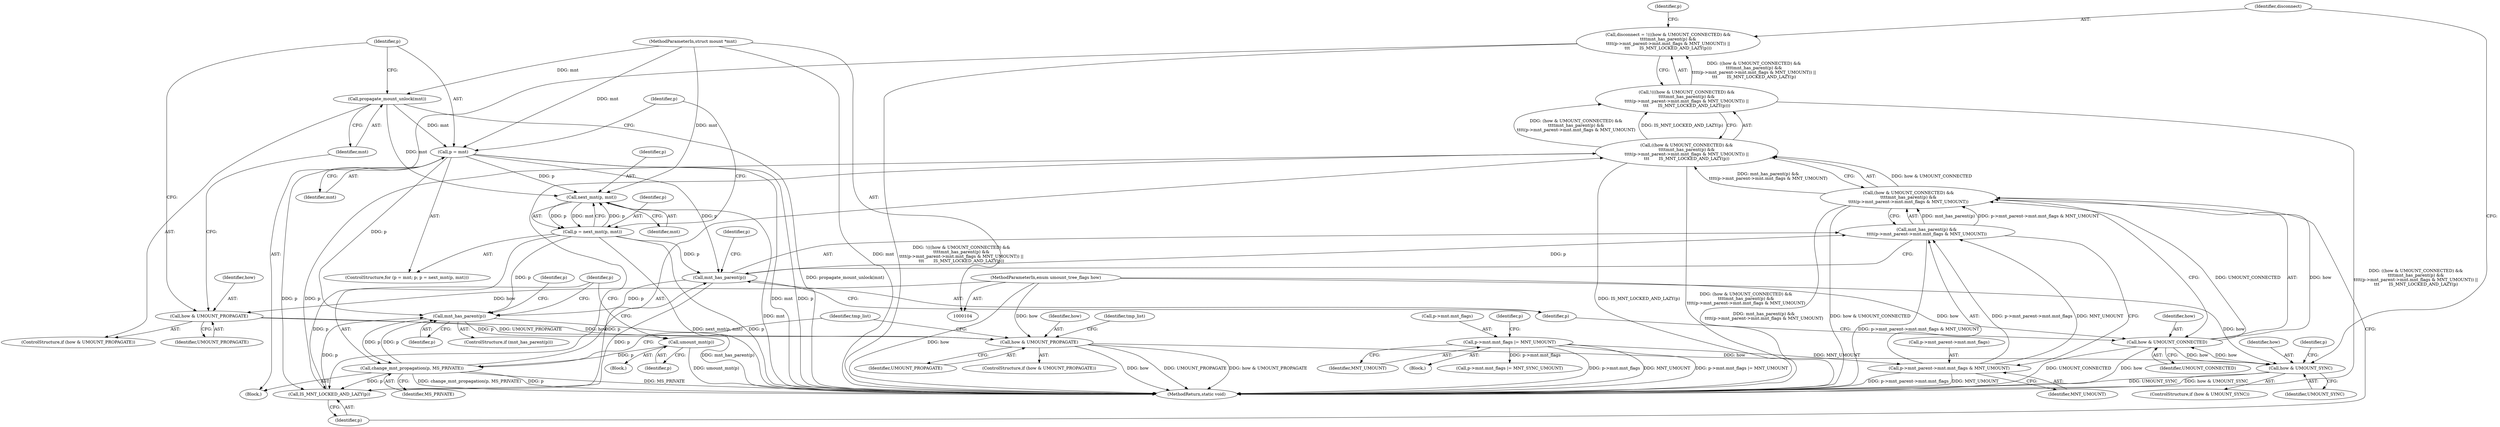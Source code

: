 digraph "0_linux_e0c9c0afd2fc958ffa34b697972721d81df8a56f_0@API" {
"1000192" [label="(Call,disconnect = !(((how & UMOUNT_CONNECTED) &&\n\t\t\t\tmnt_has_parent(p) &&\n\t\t\t\t(p->mnt_parent->mnt.mnt_flags & MNT_UMOUNT)) ||\n\t\t\t       IS_MNT_LOCKED_AND_LAZY(p)))"];
"1000194" [label="(Call,!(((how & UMOUNT_CONNECTED) &&\n\t\t\t\tmnt_has_parent(p) &&\n\t\t\t\t(p->mnt_parent->mnt.mnt_flags & MNT_UMOUNT)) ||\n\t\t\t       IS_MNT_LOCKED_AND_LAZY(p)))"];
"1000195" [label="(Call,((how & UMOUNT_CONNECTED) &&\n\t\t\t\tmnt_has_parent(p) &&\n\t\t\t\t(p->mnt_parent->mnt.mnt_flags & MNT_UMOUNT)) ||\n\t\t\t       IS_MNT_LOCKED_AND_LAZY(p))"];
"1000196" [label="(Call,(how & UMOUNT_CONNECTED) &&\n\t\t\t\tmnt_has_parent(p) &&\n\t\t\t\t(p->mnt_parent->mnt.mnt_flags & MNT_UMOUNT))"];
"1000197" [label="(Call,how & UMOUNT_CONNECTED)"];
"1000182" [label="(Call,how & UMOUNT_SYNC)"];
"1000149" [label="(Call,how & UMOUNT_PROPAGATE)"];
"1000112" [label="(Call,how & UMOUNT_PROPAGATE)"];
"1000106" [label="(MethodParameterIn,enum umount_tree_flags how)"];
"1000200" [label="(Call,mnt_has_parent(p) &&\n\t\t\t\t(p->mnt_parent->mnt.mnt_flags & MNT_UMOUNT))"];
"1000201" [label="(Call,mnt_has_parent(p))"];
"1000259" [label="(Call,change_mnt_propagation(p, MS_PRIVATE))"];
"1000257" [label="(Call,umount_mnt(p))"];
"1000231" [label="(Call,mnt_has_parent(p))"];
"1000122" [label="(Call,p = next_mnt(p, mnt))"];
"1000124" [label="(Call,next_mnt(p, mnt))"];
"1000118" [label="(Call,p = mnt)"];
"1000115" [label="(Call,propagate_mount_unlock(mnt))"];
"1000105" [label="(MethodParameterIn,struct mount *mnt)"];
"1000212" [label="(Call,IS_MNT_LOCKED_AND_LAZY(p))"];
"1000203" [label="(Call,p->mnt_parent->mnt.mnt_flags & MNT_UMOUNT)"];
"1000128" [label="(Call,p->mnt.mnt_flags |= MNT_UMOUNT)"];
"1000151" [label="(Identifier,UMOUNT_PROPAGATE)"];
"1000122" [label="(Call,p = next_mnt(p, mnt))"];
"1000150" [label="(Identifier,how)"];
"1000117" [label="(ControlStructure,for (p = mnt; p; p = next_mnt(p, mnt)))"];
"1000236" [label="(Identifier,p)"];
"1000154" [label="(Identifier,tmp_list)"];
"1000230" [label="(ControlStructure,if (mnt_has_parent(p)))"];
"1000116" [label="(Identifier,mnt)"];
"1000118" [label="(Call,p = mnt)"];
"1000105" [label="(MethodParameterIn,struct mount *mnt)"];
"1000217" [label="(Identifier,p)"];
"1000181" [label="(ControlStructure,if (how & UMOUNT_SYNC))"];
"1000184" [label="(Identifier,UMOUNT_SYNC)"];
"1000119" [label="(Identifier,p)"];
"1000128" [label="(Call,p->mnt.mnt_flags |= MNT_UMOUNT)"];
"1000160" [label="(Block,)"];
"1000159" [label="(Identifier,tmp_list)"];
"1000231" [label="(Call,mnt_has_parent(p))"];
"1000121" [label="(Identifier,p)"];
"1000183" [label="(Identifier,how)"];
"1000194" [label="(Call,!(((how & UMOUNT_CONNECTED) &&\n\t\t\t\tmnt_has_parent(p) &&\n\t\t\t\t(p->mnt_parent->mnt.mnt_flags & MNT_UMOUNT)) ||\n\t\t\t       IS_MNT_LOCKED_AND_LAZY(p)))"];
"1000120" [label="(Identifier,mnt)"];
"1000134" [label="(Identifier,MNT_UMOUNT)"];
"1000213" [label="(Identifier,p)"];
"1000260" [label="(Identifier,p)"];
"1000256" [label="(Block,)"];
"1000258" [label="(Identifier,p)"];
"1000111" [label="(ControlStructure,if (how & UMOUNT_PROPAGATE))"];
"1000112" [label="(Call,how & UMOUNT_PROPAGATE)"];
"1000114" [label="(Identifier,UMOUNT_PROPAGATE)"];
"1000203" [label="(Call,p->mnt_parent->mnt.mnt_flags & MNT_UMOUNT)"];
"1000204" [label="(Call,p->mnt_parent->mnt.mnt_flags)"];
"1000193" [label="(Identifier,disconnect)"];
"1000185" [label="(Call,p->mnt.mnt_flags |= MNT_SYNC_UMOUNT)"];
"1000212" [label="(Call,IS_MNT_LOCKED_AND_LAZY(p))"];
"1000125" [label="(Identifier,p)"];
"1000257" [label="(Call,umount_mnt(p))"];
"1000200" [label="(Call,mnt_has_parent(p) &&\n\t\t\t\t(p->mnt_parent->mnt.mnt_flags & MNT_UMOUNT))"];
"1000197" [label="(Call,how & UMOUNT_CONNECTED)"];
"1000182" [label="(Call,how & UMOUNT_SYNC)"];
"1000207" [label="(Identifier,p)"];
"1000198" [label="(Identifier,how)"];
"1000262" [label="(MethodReturn,static void)"];
"1000195" [label="(Call,((how & UMOUNT_CONNECTED) &&\n\t\t\t\tmnt_has_parent(p) &&\n\t\t\t\t(p->mnt_parent->mnt.mnt_flags & MNT_UMOUNT)) ||\n\t\t\t       IS_MNT_LOCKED_AND_LAZY(p))"];
"1000192" [label="(Call,disconnect = !(((how & UMOUNT_CONNECTED) &&\n\t\t\t\tmnt_has_parent(p) &&\n\t\t\t\t(p->mnt_parent->mnt.mnt_flags & MNT_UMOUNT)) ||\n\t\t\t       IS_MNT_LOCKED_AND_LAZY(p)))"];
"1000138" [label="(Identifier,p)"];
"1000126" [label="(Identifier,mnt)"];
"1000113" [label="(Identifier,how)"];
"1000199" [label="(Identifier,UMOUNT_CONNECTED)"];
"1000196" [label="(Call,(how & UMOUNT_CONNECTED) &&\n\t\t\t\tmnt_has_parent(p) &&\n\t\t\t\t(p->mnt_parent->mnt.mnt_flags & MNT_UMOUNT))"];
"1000149" [label="(Call,how & UMOUNT_PROPAGATE)"];
"1000232" [label="(Identifier,p)"];
"1000106" [label="(MethodParameterIn,enum umount_tree_flags how)"];
"1000124" [label="(Call,next_mnt(p, mnt))"];
"1000123" [label="(Identifier,p)"];
"1000115" [label="(Call,propagate_mount_unlock(mnt))"];
"1000127" [label="(Block,)"];
"1000129" [label="(Call,p->mnt.mnt_flags)"];
"1000259" [label="(Call,change_mnt_propagation(p, MS_PRIVATE))"];
"1000202" [label="(Identifier,p)"];
"1000188" [label="(Identifier,p)"];
"1000201" [label="(Call,mnt_has_parent(p))"];
"1000148" [label="(ControlStructure,if (how & UMOUNT_PROPAGATE))"];
"1000211" [label="(Identifier,MNT_UMOUNT)"];
"1000261" [label="(Identifier,MS_PRIVATE)"];
"1000192" -> "1000160"  [label="AST: "];
"1000192" -> "1000194"  [label="CFG: "];
"1000193" -> "1000192"  [label="AST: "];
"1000194" -> "1000192"  [label="AST: "];
"1000217" -> "1000192"  [label="CFG: "];
"1000192" -> "1000262"  [label="DDG: !(((how & UMOUNT_CONNECTED) &&\n\t\t\t\tmnt_has_parent(p) &&\n\t\t\t\t(p->mnt_parent->mnt.mnt_flags & MNT_UMOUNT)) ||\n\t\t\t       IS_MNT_LOCKED_AND_LAZY(p))"];
"1000194" -> "1000192"  [label="DDG: ((how & UMOUNT_CONNECTED) &&\n\t\t\t\tmnt_has_parent(p) &&\n\t\t\t\t(p->mnt_parent->mnt.mnt_flags & MNT_UMOUNT)) ||\n\t\t\t       IS_MNT_LOCKED_AND_LAZY(p)"];
"1000194" -> "1000195"  [label="CFG: "];
"1000195" -> "1000194"  [label="AST: "];
"1000194" -> "1000262"  [label="DDG: ((how & UMOUNT_CONNECTED) &&\n\t\t\t\tmnt_has_parent(p) &&\n\t\t\t\t(p->mnt_parent->mnt.mnt_flags & MNT_UMOUNT)) ||\n\t\t\t       IS_MNT_LOCKED_AND_LAZY(p)"];
"1000195" -> "1000194"  [label="DDG: (how & UMOUNT_CONNECTED) &&\n\t\t\t\tmnt_has_parent(p) &&\n\t\t\t\t(p->mnt_parent->mnt.mnt_flags & MNT_UMOUNT)"];
"1000195" -> "1000194"  [label="DDG: IS_MNT_LOCKED_AND_LAZY(p)"];
"1000195" -> "1000196"  [label="CFG: "];
"1000195" -> "1000212"  [label="CFG: "];
"1000196" -> "1000195"  [label="AST: "];
"1000212" -> "1000195"  [label="AST: "];
"1000195" -> "1000262"  [label="DDG: IS_MNT_LOCKED_AND_LAZY(p)"];
"1000195" -> "1000262"  [label="DDG: (how & UMOUNT_CONNECTED) &&\n\t\t\t\tmnt_has_parent(p) &&\n\t\t\t\t(p->mnt_parent->mnt.mnt_flags & MNT_UMOUNT)"];
"1000196" -> "1000195"  [label="DDG: how & UMOUNT_CONNECTED"];
"1000196" -> "1000195"  [label="DDG: mnt_has_parent(p) &&\n\t\t\t\t(p->mnt_parent->mnt.mnt_flags & MNT_UMOUNT)"];
"1000212" -> "1000195"  [label="DDG: p"];
"1000196" -> "1000197"  [label="CFG: "];
"1000196" -> "1000200"  [label="CFG: "];
"1000197" -> "1000196"  [label="AST: "];
"1000200" -> "1000196"  [label="AST: "];
"1000213" -> "1000196"  [label="CFG: "];
"1000196" -> "1000262"  [label="DDG: mnt_has_parent(p) &&\n\t\t\t\t(p->mnt_parent->mnt.mnt_flags & MNT_UMOUNT)"];
"1000196" -> "1000262"  [label="DDG: how & UMOUNT_CONNECTED"];
"1000197" -> "1000196"  [label="DDG: how"];
"1000197" -> "1000196"  [label="DDG: UMOUNT_CONNECTED"];
"1000200" -> "1000196"  [label="DDG: mnt_has_parent(p)"];
"1000200" -> "1000196"  [label="DDG: p->mnt_parent->mnt.mnt_flags & MNT_UMOUNT"];
"1000197" -> "1000199"  [label="CFG: "];
"1000198" -> "1000197"  [label="AST: "];
"1000199" -> "1000197"  [label="AST: "];
"1000202" -> "1000197"  [label="CFG: "];
"1000197" -> "1000262"  [label="DDG: UMOUNT_CONNECTED"];
"1000197" -> "1000262"  [label="DDG: how"];
"1000197" -> "1000182"  [label="DDG: how"];
"1000182" -> "1000197"  [label="DDG: how"];
"1000106" -> "1000197"  [label="DDG: how"];
"1000182" -> "1000181"  [label="AST: "];
"1000182" -> "1000184"  [label="CFG: "];
"1000183" -> "1000182"  [label="AST: "];
"1000184" -> "1000182"  [label="AST: "];
"1000188" -> "1000182"  [label="CFG: "];
"1000193" -> "1000182"  [label="CFG: "];
"1000182" -> "1000262"  [label="DDG: how & UMOUNT_SYNC"];
"1000182" -> "1000262"  [label="DDG: UMOUNT_SYNC"];
"1000149" -> "1000182"  [label="DDG: how"];
"1000106" -> "1000182"  [label="DDG: how"];
"1000149" -> "1000148"  [label="AST: "];
"1000149" -> "1000151"  [label="CFG: "];
"1000150" -> "1000149"  [label="AST: "];
"1000151" -> "1000149"  [label="AST: "];
"1000154" -> "1000149"  [label="CFG: "];
"1000159" -> "1000149"  [label="CFG: "];
"1000149" -> "1000262"  [label="DDG: UMOUNT_PROPAGATE"];
"1000149" -> "1000262"  [label="DDG: how & UMOUNT_PROPAGATE"];
"1000149" -> "1000262"  [label="DDG: how"];
"1000112" -> "1000149"  [label="DDG: how"];
"1000112" -> "1000149"  [label="DDG: UMOUNT_PROPAGATE"];
"1000106" -> "1000149"  [label="DDG: how"];
"1000112" -> "1000111"  [label="AST: "];
"1000112" -> "1000114"  [label="CFG: "];
"1000113" -> "1000112"  [label="AST: "];
"1000114" -> "1000112"  [label="AST: "];
"1000116" -> "1000112"  [label="CFG: "];
"1000119" -> "1000112"  [label="CFG: "];
"1000106" -> "1000112"  [label="DDG: how"];
"1000106" -> "1000104"  [label="AST: "];
"1000106" -> "1000262"  [label="DDG: how"];
"1000200" -> "1000201"  [label="CFG: "];
"1000200" -> "1000203"  [label="CFG: "];
"1000201" -> "1000200"  [label="AST: "];
"1000203" -> "1000200"  [label="AST: "];
"1000200" -> "1000262"  [label="DDG: p->mnt_parent->mnt.mnt_flags & MNT_UMOUNT"];
"1000201" -> "1000200"  [label="DDG: p"];
"1000203" -> "1000200"  [label="DDG: p->mnt_parent->mnt.mnt_flags"];
"1000203" -> "1000200"  [label="DDG: MNT_UMOUNT"];
"1000201" -> "1000202"  [label="CFG: "];
"1000202" -> "1000201"  [label="AST: "];
"1000207" -> "1000201"  [label="CFG: "];
"1000259" -> "1000201"  [label="DDG: p"];
"1000122" -> "1000201"  [label="DDG: p"];
"1000118" -> "1000201"  [label="DDG: p"];
"1000201" -> "1000212"  [label="DDG: p"];
"1000201" -> "1000231"  [label="DDG: p"];
"1000259" -> "1000160"  [label="AST: "];
"1000259" -> "1000261"  [label="CFG: "];
"1000260" -> "1000259"  [label="AST: "];
"1000261" -> "1000259"  [label="AST: "];
"1000159" -> "1000259"  [label="CFG: "];
"1000259" -> "1000262"  [label="DDG: change_mnt_propagation(p, MS_PRIVATE)"];
"1000259" -> "1000262"  [label="DDG: p"];
"1000259" -> "1000262"  [label="DDG: MS_PRIVATE"];
"1000259" -> "1000212"  [label="DDG: p"];
"1000259" -> "1000231"  [label="DDG: p"];
"1000257" -> "1000259"  [label="DDG: p"];
"1000231" -> "1000259"  [label="DDG: p"];
"1000257" -> "1000256"  [label="AST: "];
"1000257" -> "1000258"  [label="CFG: "];
"1000258" -> "1000257"  [label="AST: "];
"1000260" -> "1000257"  [label="CFG: "];
"1000257" -> "1000262"  [label="DDG: umount_mnt(p)"];
"1000231" -> "1000257"  [label="DDG: p"];
"1000231" -> "1000230"  [label="AST: "];
"1000231" -> "1000232"  [label="CFG: "];
"1000232" -> "1000231"  [label="AST: "];
"1000236" -> "1000231"  [label="CFG: "];
"1000260" -> "1000231"  [label="CFG: "];
"1000231" -> "1000262"  [label="DDG: mnt_has_parent(p)"];
"1000122" -> "1000231"  [label="DDG: p"];
"1000212" -> "1000231"  [label="DDG: p"];
"1000118" -> "1000231"  [label="DDG: p"];
"1000122" -> "1000117"  [label="AST: "];
"1000122" -> "1000124"  [label="CFG: "];
"1000123" -> "1000122"  [label="AST: "];
"1000124" -> "1000122"  [label="AST: "];
"1000121" -> "1000122"  [label="CFG: "];
"1000122" -> "1000262"  [label="DDG: p"];
"1000122" -> "1000262"  [label="DDG: next_mnt(p, mnt)"];
"1000124" -> "1000122"  [label="DDG: p"];
"1000124" -> "1000122"  [label="DDG: mnt"];
"1000122" -> "1000124"  [label="DDG: p"];
"1000122" -> "1000212"  [label="DDG: p"];
"1000124" -> "1000126"  [label="CFG: "];
"1000125" -> "1000124"  [label="AST: "];
"1000126" -> "1000124"  [label="AST: "];
"1000124" -> "1000262"  [label="DDG: mnt"];
"1000118" -> "1000124"  [label="DDG: p"];
"1000105" -> "1000124"  [label="DDG: mnt"];
"1000115" -> "1000124"  [label="DDG: mnt"];
"1000118" -> "1000117"  [label="AST: "];
"1000118" -> "1000120"  [label="CFG: "];
"1000119" -> "1000118"  [label="AST: "];
"1000120" -> "1000118"  [label="AST: "];
"1000121" -> "1000118"  [label="CFG: "];
"1000118" -> "1000262"  [label="DDG: mnt"];
"1000118" -> "1000262"  [label="DDG: p"];
"1000115" -> "1000118"  [label="DDG: mnt"];
"1000105" -> "1000118"  [label="DDG: mnt"];
"1000118" -> "1000212"  [label="DDG: p"];
"1000115" -> "1000111"  [label="AST: "];
"1000115" -> "1000116"  [label="CFG: "];
"1000116" -> "1000115"  [label="AST: "];
"1000119" -> "1000115"  [label="CFG: "];
"1000115" -> "1000262"  [label="DDG: propagate_mount_unlock(mnt)"];
"1000105" -> "1000115"  [label="DDG: mnt"];
"1000105" -> "1000104"  [label="AST: "];
"1000105" -> "1000262"  [label="DDG: mnt"];
"1000212" -> "1000213"  [label="CFG: "];
"1000213" -> "1000212"  [label="AST: "];
"1000203" -> "1000211"  [label="CFG: "];
"1000204" -> "1000203"  [label="AST: "];
"1000211" -> "1000203"  [label="AST: "];
"1000203" -> "1000262"  [label="DDG: MNT_UMOUNT"];
"1000203" -> "1000262"  [label="DDG: p->mnt_parent->mnt.mnt_flags"];
"1000128" -> "1000203"  [label="DDG: MNT_UMOUNT"];
"1000128" -> "1000127"  [label="AST: "];
"1000128" -> "1000134"  [label="CFG: "];
"1000129" -> "1000128"  [label="AST: "];
"1000134" -> "1000128"  [label="AST: "];
"1000138" -> "1000128"  [label="CFG: "];
"1000128" -> "1000262"  [label="DDG: p->mnt.mnt_flags"];
"1000128" -> "1000262"  [label="DDG: MNT_UMOUNT"];
"1000128" -> "1000262"  [label="DDG: p->mnt.mnt_flags |= MNT_UMOUNT"];
"1000128" -> "1000185"  [label="DDG: p->mnt.mnt_flags"];
}

